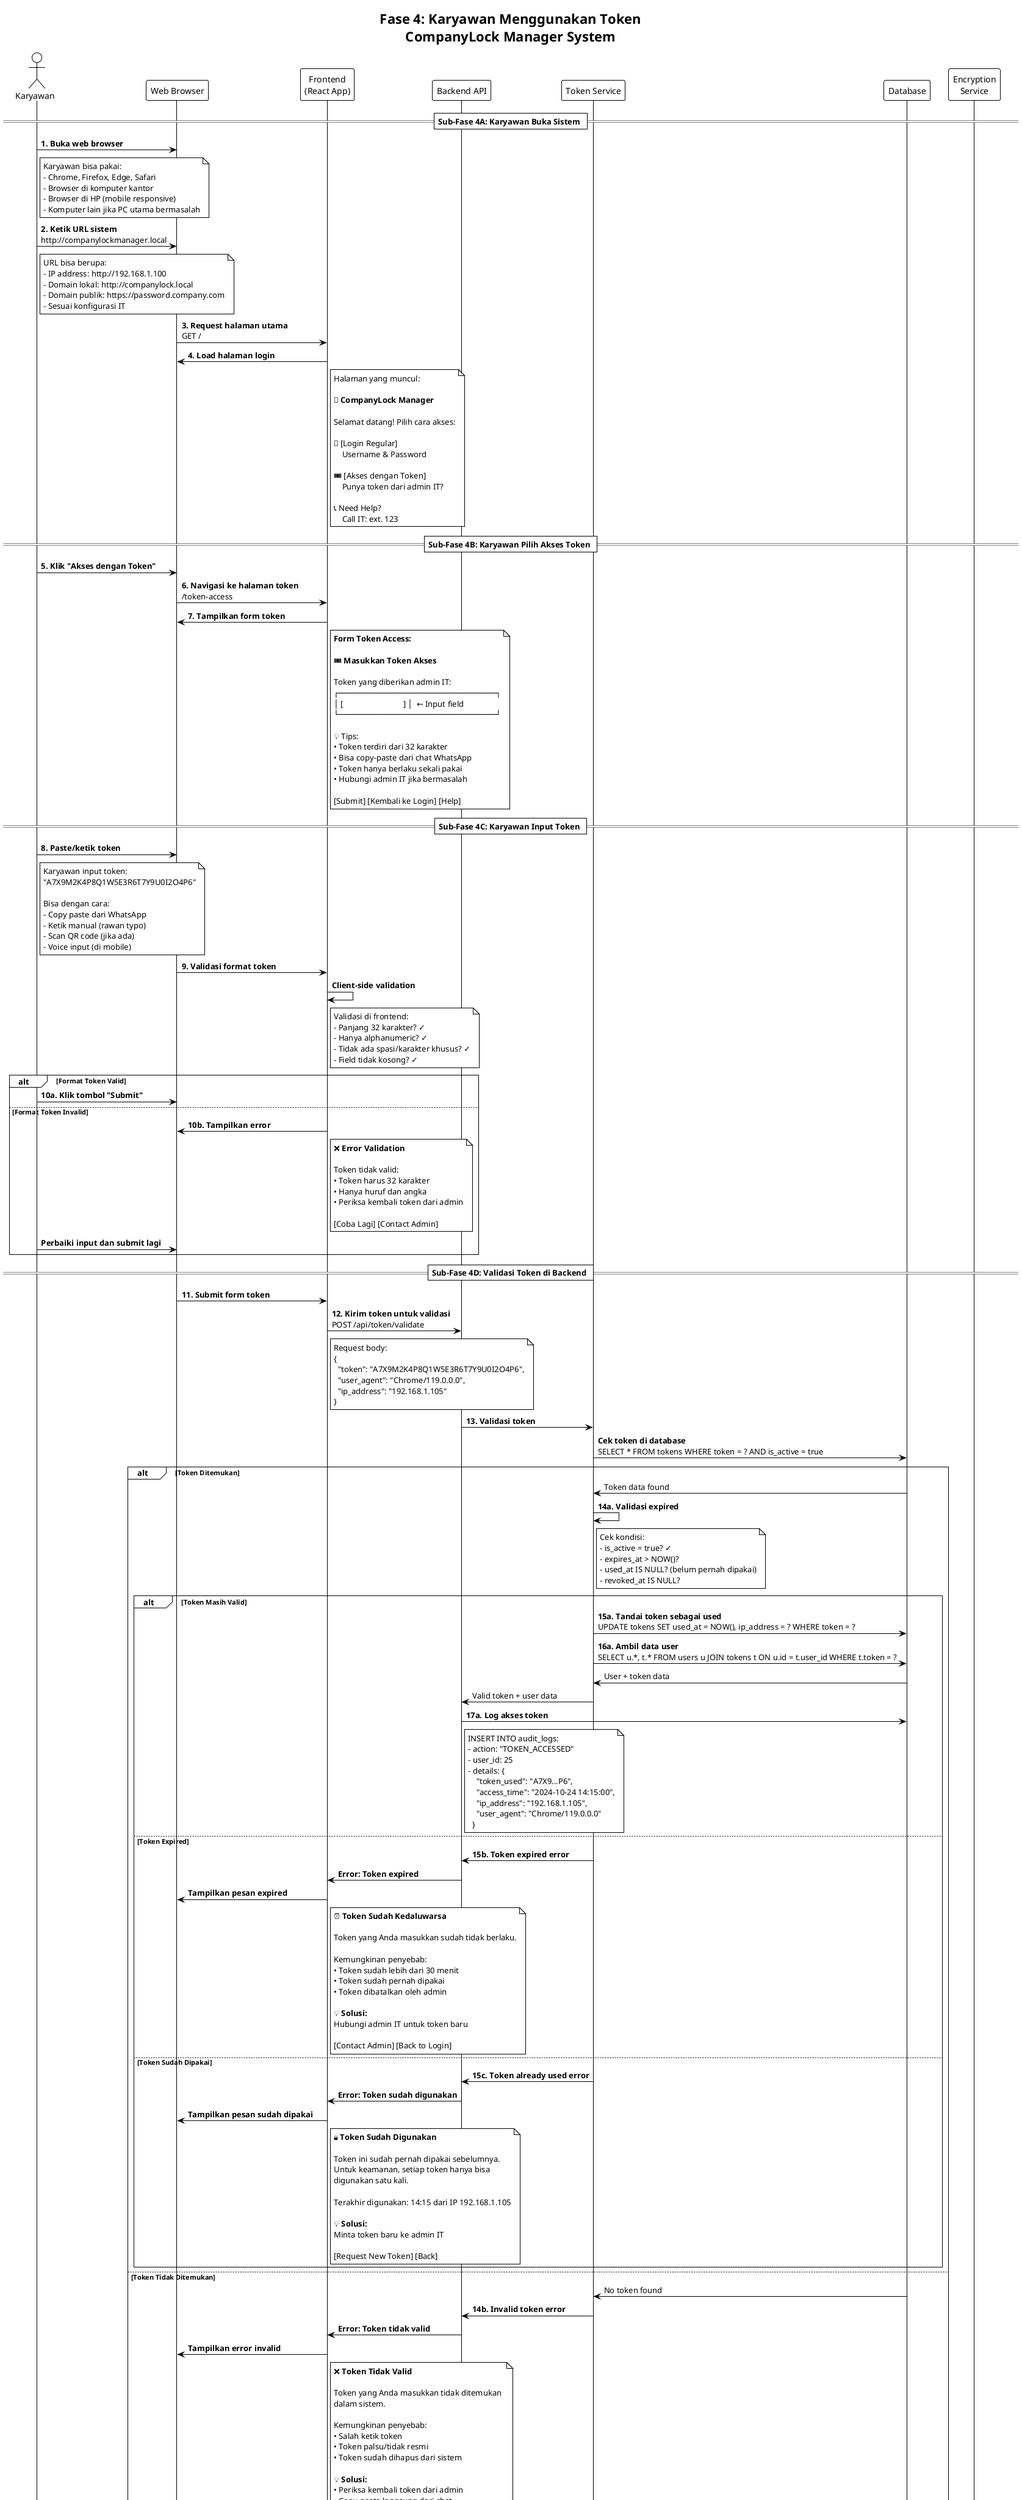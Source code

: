 @startuml Sequence_Fase4_KaryawanAksesToken
!theme plain

title Fase 4: Karyawan Menggunakan Token\nCompanyLock Manager System

actor "Karyawan" as Employee
participant "Web Browser" as Browser
participant "Frontend\n(React App)" as Frontend  
participant "Backend API" as Backend
participant "Token Service" as TokenService
participant "Database" as DB
participant "Encryption\nService" as Encryption

== Sub-Fase 4A: Karyawan Buka Sistem ==

Employee -> Browser : **1. Buka web browser**
note right of Employee
  Karyawan bisa pakai:
  - Chrome, Firefox, Edge, Safari
  - Browser di komputer kantor
  - Browser di HP (mobile responsive)
  - Komputer lain jika PC utama bermasalah
end note

Employee -> Browser : **2. Ketik URL sistem**\nhttp://companylockmanager.local
note right of Employee
  URL bisa berupa:
  - IP address: http://192.168.1.100
  - Domain lokal: http://companylock.local  
  - Domain publik: https://password.company.com
  - Sesuai konfigurasi IT
end note

Browser -> Frontend : **3. Request halaman utama**\nGET /

Frontend -> Browser : **4. Load halaman login**
note right Frontend
  Halaman yang muncul:
  
  📱 **CompanyLock Manager**
  
  Selamat datang! Pilih cara akses:
  
  🔐 [Login Regular] 
      Username & Password
      
  🎟️ [Akses dengan Token]
      Punya token dari admin IT?
      
  📞 Need Help? 
      Call IT: ext. 123
end note

== Sub-Fase 4B: Karyawan Pilih Akses Token ==

Employee -> Browser : **5. Klik "Akses dengan Token"**

Browser -> Frontend : **6. Navigasi ke halaman token**\n/token-access

Frontend -> Browser : **7. Tampilkan form token**
note right of Frontend
  **Form Token Access:**
  
  🎟️ **Masukkan Token Akses**
  
  Token yang diberikan admin IT:
  ┌─────────────────────────────────┐
  │ [                             ] │  ← Input field
  └─────────────────────────────────┘
  
  💡 Tips:
  • Token terdiri dari 32 karakter
  • Bisa copy-paste dari chat WhatsApp  
  • Token hanya berlaku sekali pakai
  • Hubungi admin IT jika bermasalah
  
  [Submit] [Kembali ke Login] [Help]
end note

== Sub-Fase 4C: Karyawan Input Token ==

Employee -> Browser : **8. Paste/ketik token**
note right of Employee
  Karyawan input token:
  "A7X9M2K4P8Q1W5E3R6T7Y9U0I2O4P6"
  
  Bisa dengan cara:
  - Copy paste dari WhatsApp
  - Ketik manual (rawan typo)
  - Scan QR code (jika ada)
  - Voice input (di mobile)
end note

Browser -> Frontend : **9. Validasi format token**
Frontend -> Frontend : **Client-side validation**
note right of Frontend
  Validasi di frontend:
  - Panjang 32 karakter? ✓
  - Hanya alphanumeric? ✓  
  - Tidak ada spasi/karakter khusus? ✓
  - Field tidak kosong? ✓
end note

alt **Format Token Valid**
    Employee -> Browser : **10a. Klik tombol "Submit"**
    
else **Format Token Invalid**  
    Frontend -> Browser : **10b. Tampilkan error**
    note right of Frontend
      ❌ **Error Validation**
      
      Token tidak valid:
      • Token harus 32 karakter
      • Hanya huruf dan angka
      • Periksa kembali token dari admin
      
      [Coba Lagi] [Contact Admin]
    end note
    
    Employee -> Browser : **Perbaiki input dan submit lagi**
end

== Sub-Fase 4D: Validasi Token di Backend ==

Browser -> Frontend : **11. Submit form token**
Frontend -> Backend : **12. Kirim token untuk validasi**\nPOST /api/token/validate
note right of Frontend
  Request body:
  {
    "token": "A7X9M2K4P8Q1W5E3R6T7Y9U0I2O4P6",
    "user_agent": "Chrome/119.0.0.0",
    "ip_address": "192.168.1.105"
  }
end note

Backend -> TokenService : **13. Validasi token**
TokenService -> DB : **Cek token di database**\nSELECT * FROM tokens WHERE token = ? AND is_active = true

alt **Token Ditemukan**
    DB -> TokenService : Token data found
    
    TokenService -> TokenService : **14a. Validasi expired**
    note right of TokenService
      Cek kondisi:
      - is_active = true? ✓
      - expires_at > NOW()? 
      - used_at IS NULL? (belum pernah dipakai)
      - revoked_at IS NULL?
    end note
    
    alt **Token Masih Valid**
        TokenService -> DB : **15a. Tandai token sebagai used**\nUPDATE tokens SET used_at = NOW(), ip_address = ? WHERE token = ?
        
        TokenService -> DB : **16a. Ambil data user**\nSELECT u.*, t.* FROM users u JOIN tokens t ON u.id = t.user_id WHERE t.token = ?
        
        DB -> TokenService : User + token data
        TokenService -> Backend : Valid token + user data
        
        Backend -> DB : **17a. Log akses token**
        note right of Backend
          INSERT INTO audit_logs:
          - action: "TOKEN_ACCESSED"  
          - user_id: 25
          - details: {
              "token_used": "A7X9...P6",
              "access_time": "2024-10-24 14:15:00",
              "ip_address": "192.168.1.105",
              "user_agent": "Chrome/119.0.0.0"
            }
        end note
        
    else **Token Expired**
        TokenService -> Backend : **15b. Token expired error**
        Backend -> Frontend : **Error: Token expired** 
        Frontend -> Browser : **Tampilkan pesan expired**
        note right of Frontend
          ⏰ **Token Sudah Kedaluwarsa**
          
          Token yang Anda masukkan sudah tidak berlaku.
          
          Kemungkinan penyebab:
          • Token sudah lebih dari 30 menit
          • Token sudah pernah dipakai
          • Token dibatalkan oleh admin
          
          💡 **Solusi:**
          Hubungi admin IT untuk token baru
          
          [Contact Admin] [Back to Login]
        end note
        
    else **Token Sudah Dipakai**
        TokenService -> Backend : **15c. Token already used error**
        Backend -> Frontend : **Error: Token sudah digunakan**
        Frontend -> Browser : **Tampilkan pesan sudah dipakai**
        note right of Frontend
          🔒 **Token Sudah Digunakan**
          
          Token ini sudah pernah dipakai sebelumnya.
          Untuk keamanan, setiap token hanya bisa 
          digunakan satu kali.
          
          Terakhir digunakan: 14:15 dari IP 192.168.1.105
          
          💡 **Solusi:**  
          Minta token baru ke admin IT
          
          [Request New Token] [Back]
        end note
    end
    
else **Token Tidak Ditemukan**
    DB -> TokenService : No token found
    TokenService -> Backend : **14b. Invalid token error**
    Backend -> Frontend : **Error: Token tidak valid**
    Frontend -> Browser : **Tampilkan error invalid**
    note right of Frontend
      ❌ **Token Tidak Valid**
      
      Token yang Anda masukkan tidak ditemukan 
      dalam sistem.
      
      Kemungkinan penyebab:
      • Salah ketik token
      • Token palsu/tidak resmi
      • Token sudah dihapus dari sistem
      
      💡 **Solusi:**
      • Periksa kembali token dari admin
      • Copy-paste langsung dari chat
      • Hubungi admin jika masih bermasalah
      
      [Try Again] [Contact Admin]
    end note
end

== Sub-Fase 4E: Tampilkan Password (Jika Token Valid) ==

alt **Token Valid - Lanjut ke Password Display**
    Backend -> Encryption : **18. Decrypt password user**
    Encryption -> Backend : Decrypted password
    
    Backend -> Frontend : **19. Kirim data password**
    note right of Backend
      Response success:
      {
        "success": true,
        "user": {
          "username": "john.doe",
          "full_name": "John Doe", 
          "department": "Finance"
        },
        "password": "P@ssw0rd#123",
        "token_expires_at": "2024-10-24 14:30:00",
        "message": "Token berhasil divalidasi"
      }
    end note
    
    Frontend -> Browser : **20. Redirect ke halaman password**\n/password-viewer
    
    Browser -> Frontend : **21. Load password viewer page**
    Frontend -> Browser : **22. Tampilkan password**
    note right of Frontend
      🔐 **Password Anda**
      
      **Informasi Akun:**
      👤 Nama: John Doe  
      💼 Departmen: Finance
      🆔 Username: john.doe
      
      **Password Login Windows:**
      ┌─────────────────────────────────┐
      │ P@ssw0rd#123            [Copy] │
      └─────────────────────────────────┘
      
      ⚠️ **Penting:**
      • Password ini untuk login Windows/komputer
      • Jangan share ke orang lain
      • Ganti password setelah berhasil login
      • Halaman ini akan tertutup otomatis dalam 5 menit
      
      [Copy Password] [Close] [Contact Admin]
      
      **Next Steps:**
      1. Copy password di atas
      2. Lock/logout Windows (Ctrl+L)  
      3. Login dengan username & password baru
      4. Ganti password di Windows Settings
    end note
end

== Sub-Fase 4F: Karyawan Copy Password ==

Employee -> Browser : **23. Klik "Copy Password"**
Browser -> Frontend : **Copy ke clipboard**
Frontend -> Browser : **Konfirmasi berhasil copy**
note right of Frontend
  ✅ **Password berhasil disalin!**
  
  Password sudah ada di clipboard.
  Sekarang Anda bisa:
  
  1. Minimize browser ini
  2. Lock komputer (Ctrl+L)
  3. Paste password untuk login
  
  **Auto-close dalam:** 4:32
  
  [Keep Open] [Close Now] [Copy Again]
end note

== Sub-Fase 4G: Auto-Close & Cleanup ==

Frontend -> Frontend : **24. Start countdown timer**
note right of Frontend
  Timer countdown:
  - 5 menit = 300 detik
  - Update setiap detik  
  - Tampil di pojok kanan atas
  - Warning di 1 menit terakhir
end note

alt **Karyawan Close Manual**
    Employee -> Browser : **25a. Klik "Close Now"**
    Browser -> Frontend : **Clear sensitive data**
    Frontend -> Browser : **Redirect ke homepage**
    
else **Auto-Close Timeout**
    Frontend -> Frontend : **25b. Countdown reaches 0**
    Frontend -> Frontend : **Auto clear & redirect**
    Frontend -> Browser : **Tampilkan session expired**
    note right of Frontend
      🕐 **Sesi Berakhir**
      
      Halaman password sudah ditutup otomatis 
      untuk keamanan.
      
      Jika masih butuh password, hubungi 
      admin IT untuk token baru.
      
      [Back to Home] [Contact Admin]
    end note
end

== Monitoring & Security ==

note over Employee, DB
  **Security Measures Aktif:**
  
  🔐 **Data Protection:**
  - Password hanya di-decrypt saat diperlukan
  - Tidak disimpan di browser storage/cache
  - Auto-clear clipboard setelah 10 menit
  - HTTPS encryption untuk transfer data
  
  📊 **Activity Logging:**
  - Log setiap akses token dengan timestamp
  - Record IP address dan user agent
  - Track duration halaman terbuka
  - Monitor suspicious patterns
  
  ⚡ **Real-time Monitoring:**
  - Alert admin jika token tidak digunakan > 15 menit
  - Notification jika akses dari IP tidak biasa
  - Auto-revoke token jika detect malicious activity
end note

@enduml